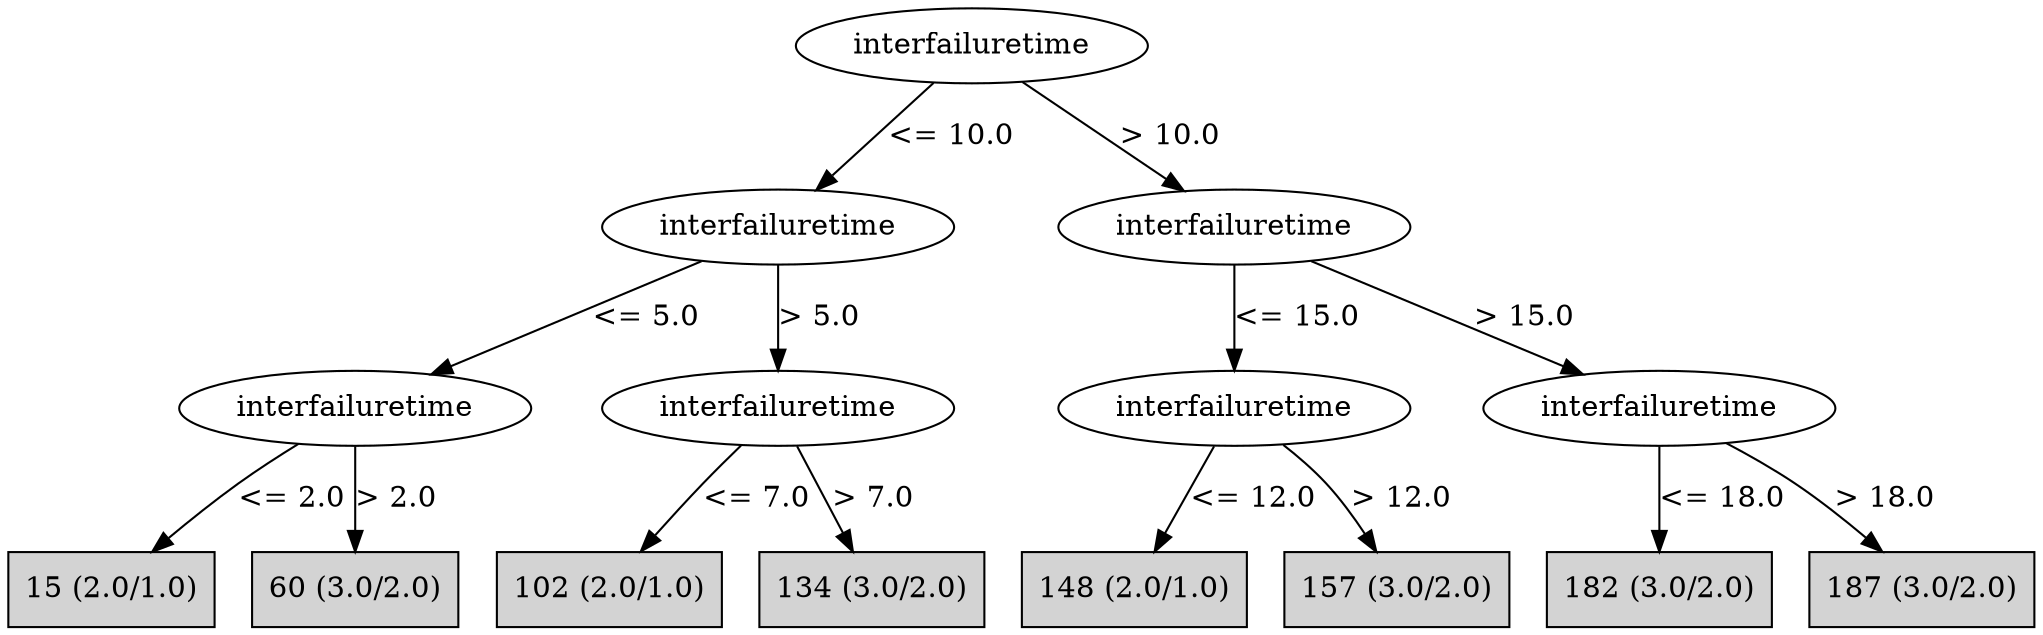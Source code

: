 digraph J48Tree {
N0 [label="interfailuretime" ]
N0->N1 [label="<= 10.0"]
N1 [label="interfailuretime" ]
N1->N2 [label="<= 5.0"]
N2 [label="interfailuretime" ]
N2->N3 [label="<= 2.0"]
N3 [label="15 (2.0/1.0)" shape=box style=filled ]
N2->N4 [label="> 2.0"]
N4 [label="60 (3.0/2.0)" shape=box style=filled ]
N1->N5 [label="> 5.0"]
N5 [label="interfailuretime" ]
N5->N6 [label="<= 7.0"]
N6 [label="102 (2.0/1.0)" shape=box style=filled ]
N5->N7 [label="> 7.0"]
N7 [label="134 (3.0/2.0)" shape=box style=filled ]
N0->N8 [label="> 10.0"]
N8 [label="interfailuretime" ]
N8->N9 [label="<= 15.0"]
N9 [label="interfailuretime" ]
N9->N10 [label="<= 12.0"]
N10 [label="148 (2.0/1.0)" shape=box style=filled ]
N9->N11 [label="> 12.0"]
N11 [label="157 (3.0/2.0)" shape=box style=filled ]
N8->N12 [label="> 15.0"]
N12 [label="interfailuretime" ]
N12->N13 [label="<= 18.0"]
N13 [label="182 (3.0/2.0)" shape=box style=filled ]
N12->N14 [label="> 18.0"]
N14 [label="187 (3.0/2.0)" shape=box style=filled ]
}


